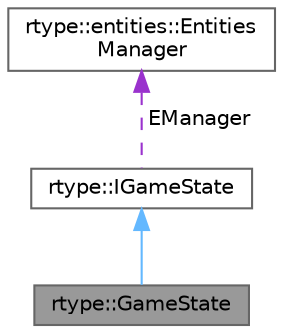 digraph "rtype::GameState"
{
 // LATEX_PDF_SIZE
  bgcolor="transparent";
  edge [fontname=Helvetica,fontsize=10,labelfontname=Helvetica,labelfontsize=10];
  node [fontname=Helvetica,fontsize=10,shape=box,height=0.2,width=0.4];
  Node1 [label="rtype::GameState",height=0.2,width=0.4,color="gray40", fillcolor="grey60", style="filled", fontcolor="black",tooltip="The class of the game state."];
  Node2 -> Node1 [dir="back",color="steelblue1",style="solid"];
  Node2 [label="rtype::IGameState",height=0.2,width=0.4,color="gray40", fillcolor="white", style="filled",URL="$classrtype_1_1IGameState.html",tooltip="The class of the game state."];
  Node3 -> Node2 [dir="back",color="darkorchid3",style="dashed",label=" EManager" ];
  Node3 [label="rtype::entities::Entities\lManager",height=0.2,width=0.4,color="gray40", fillcolor="white", style="filled",URL="$classrtype_1_1entities_1_1EntitiesManager.html",tooltip="This class create an entity and set it a sprite, set up the position of the entity and his scale."];
}
